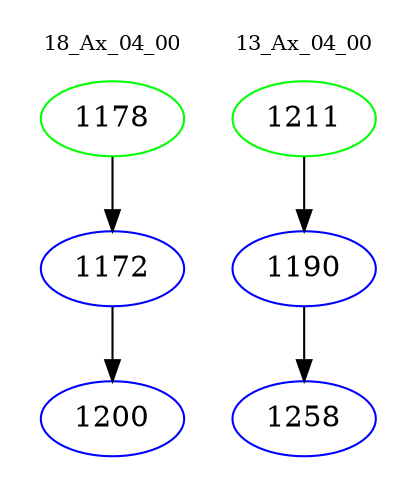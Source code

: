 digraph{
subgraph cluster_0 {
color = white
label = "18_Ax_04_00";
fontsize=10;
T0_1178 [label="1178", color="green"]
T0_1178 -> T0_1172 [color="black"]
T0_1172 [label="1172", color="blue"]
T0_1172 -> T0_1200 [color="black"]
T0_1200 [label="1200", color="blue"]
}
subgraph cluster_1 {
color = white
label = "13_Ax_04_00";
fontsize=10;
T1_1211 [label="1211", color="green"]
T1_1211 -> T1_1190 [color="black"]
T1_1190 [label="1190", color="blue"]
T1_1190 -> T1_1258 [color="black"]
T1_1258 [label="1258", color="blue"]
}
}
